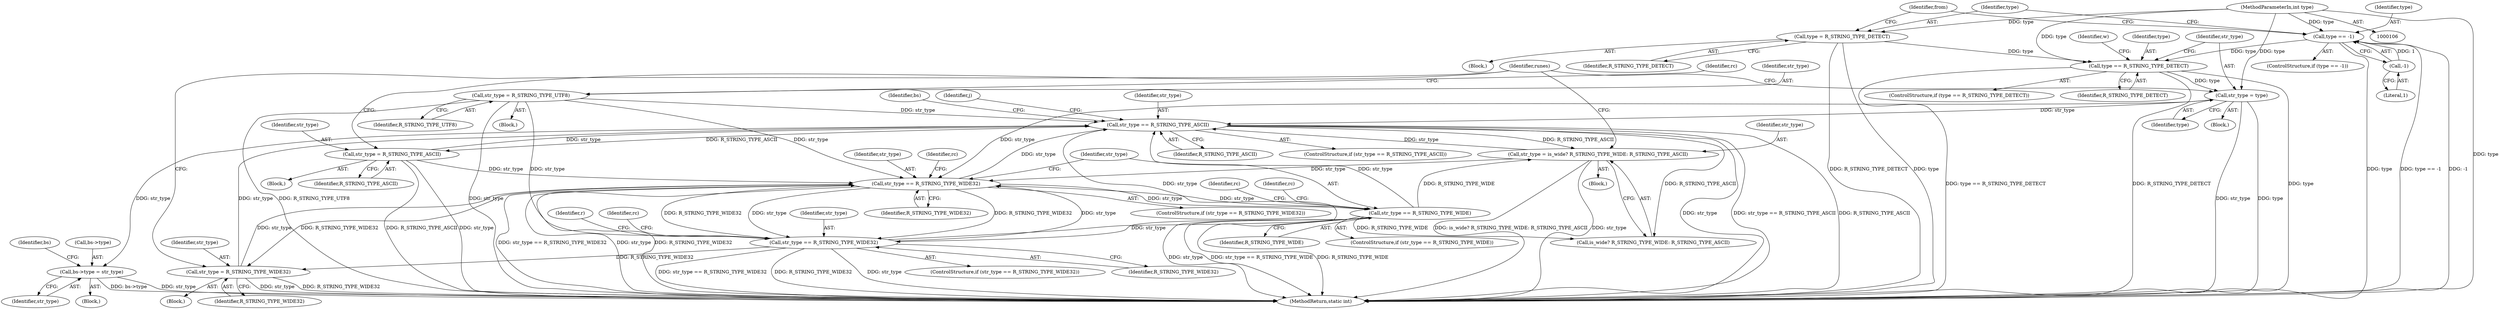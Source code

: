 digraph "0_radare2_3fcf41ed96ffa25b38029449520c8d0a198745f3@pointer" {
"1000570" [label="(Call,bs->type = str_type)"];
"1000518" [label="(Call,str_type == R_STRING_TYPE_ASCII)"];
"1000364" [label="(Call,str_type == R_STRING_TYPE_WIDE)"];
"1000339" [label="(Call,str_type == R_STRING_TYPE_WIDE32)"];
"1000293" [label="(Call,str_type = is_wide? R_STRING_TYPE_WIDE: R_STRING_TYPE_ASCII)"];
"1000306" [label="(Call,str_type = type)"];
"1000204" [label="(Call,type == R_STRING_TYPE_DETECT)"];
"1000137" [label="(Call,type = R_STRING_TYPE_DETECT)"];
"1000112" [label="(MethodParameterIn,int type)"];
"1000132" [label="(Call,type == -1)"];
"1000134" [label="(Call,-1)"];
"1000264" [label="(Call,str_type = R_STRING_TYPE_WIDE32)"];
"1000431" [label="(Call,str_type == R_STRING_TYPE_WIDE32)"];
"1000409" [label="(Call,str_type = R_STRING_TYPE_UTF8)"];
"1000301" [label="(Call,str_type = R_STRING_TYPE_ASCII)"];
"1000570" [label="(Call,bs->type = str_type)"];
"1000204" [label="(Call,type == R_STRING_TYPE_DETECT)"];
"1000520" [label="(Identifier,R_STRING_TYPE_ASCII)"];
"1000294" [label="(Identifier,str_type)"];
"1000133" [label="(Identifier,type)"];
"1000338" [label="(ControlStructure,if (str_type == R_STRING_TYPE_WIDE32))"];
"1000414" [label="(Identifier,rc)"];
"1000409" [label="(Call,str_type = R_STRING_TYPE_UTF8)"];
"1000137" [label="(Call,type = R_STRING_TYPE_DETECT)"];
"1000265" [label="(Identifier,str_type)"];
"1000366" [label="(Identifier,R_STRING_TYPE_WIDE)"];
"1000517" [label="(ControlStructure,if (str_type == R_STRING_TYPE_ASCII))"];
"1000134" [label="(Call,-1)"];
"1000263" [label="(Block,)"];
"1000210" [label="(Identifier,w)"];
"1000525" [label="(Identifier,j)"];
"1000411" [label="(Identifier,R_STRING_TYPE_UTF8)"];
"1000295" [label="(Call,is_wide? R_STRING_TYPE_WIDE: R_STRING_TYPE_ASCII)"];
"1000203" [label="(ControlStructure,if (type == R_STRING_TYPE_DETECT))"];
"1000264" [label="(Call,str_type = R_STRING_TYPE_WIDE32)"];
"1000433" [label="(Identifier,R_STRING_TYPE_WIDE32)"];
"1000142" [label="(Identifier,from)"];
"1000266" [label="(Identifier,R_STRING_TYPE_WIDE32)"];
"1000344" [label="(Identifier,rc)"];
"1000369" [label="(Identifier,rc)"];
"1000408" [label="(Block,)"];
"1000138" [label="(Identifier,type)"];
"1000392" [label="(Identifier,rc)"];
"1000341" [label="(Identifier,R_STRING_TYPE_WIDE32)"];
"1000410" [label="(Identifier,str_type)"];
"1000364" [label="(Call,str_type == R_STRING_TYPE_WIDE)"];
"1000205" [label="(Identifier,type)"];
"1000577" [label="(Identifier,bs)"];
"1000571" [label="(Call,bs->type)"];
"1000363" [label="(ControlStructure,if (str_type == R_STRING_TYPE_WIDE))"];
"1000302" [label="(Identifier,str_type)"];
"1000431" [label="(Call,str_type == R_STRING_TYPE_WIDE32)"];
"1000301" [label="(Call,str_type = R_STRING_TYPE_ASCII)"];
"1000135" [label="(Literal,1)"];
"1000112" [label="(MethodParameterIn,int type)"];
"1000432" [label="(Identifier,str_type)"];
"1000306" [label="(Call,str_type = type)"];
"1000516" [label="(Block,)"];
"1000519" [label="(Identifier,str_type)"];
"1000139" [label="(Identifier,R_STRING_TYPE_DETECT)"];
"1000518" [label="(Call,str_type == R_STRING_TYPE_ASCII)"];
"1000206" [label="(Identifier,R_STRING_TYPE_DETECT)"];
"1000437" [label="(Identifier,r)"];
"1000300" [label="(Block,)"];
"1000293" [label="(Call,str_type = is_wide? R_STRING_TYPE_WIDE: R_STRING_TYPE_ASCII)"];
"1000132" [label="(Call,type == -1)"];
"1000340" [label="(Identifier,str_type)"];
"1000701" [label="(MethodReturn,static int)"];
"1000268" [label="(Block,)"];
"1000365" [label="(Identifier,str_type)"];
"1000574" [label="(Identifier,str_type)"];
"1000430" [label="(ControlStructure,if (str_type == R_STRING_TYPE_WIDE32))"];
"1000303" [label="(Identifier,R_STRING_TYPE_ASCII)"];
"1000308" [label="(Identifier,type)"];
"1000305" [label="(Block,)"];
"1000307" [label="(Identifier,str_type)"];
"1000562" [label="(Identifier,bs)"];
"1000444" [label="(Identifier,rc)"];
"1000131" [label="(ControlStructure,if (type == -1))"];
"1000339" [label="(Call,str_type == R_STRING_TYPE_WIDE32)"];
"1000310" [label="(Identifier,runes)"];
"1000136" [label="(Block,)"];
"1000570" -> "1000516"  [label="AST: "];
"1000570" -> "1000574"  [label="CFG: "];
"1000571" -> "1000570"  [label="AST: "];
"1000574" -> "1000570"  [label="AST: "];
"1000577" -> "1000570"  [label="CFG: "];
"1000570" -> "1000701"  [label="DDG: bs->type"];
"1000570" -> "1000701"  [label="DDG: str_type"];
"1000518" -> "1000570"  [label="DDG: str_type"];
"1000518" -> "1000517"  [label="AST: "];
"1000518" -> "1000520"  [label="CFG: "];
"1000519" -> "1000518"  [label="AST: "];
"1000520" -> "1000518"  [label="AST: "];
"1000525" -> "1000518"  [label="CFG: "];
"1000562" -> "1000518"  [label="CFG: "];
"1000518" -> "1000701"  [label="DDG: R_STRING_TYPE_ASCII"];
"1000518" -> "1000701"  [label="DDG: str_type"];
"1000518" -> "1000701"  [label="DDG: str_type == R_STRING_TYPE_ASCII"];
"1000518" -> "1000293"  [label="DDG: R_STRING_TYPE_ASCII"];
"1000518" -> "1000295"  [label="DDG: R_STRING_TYPE_ASCII"];
"1000518" -> "1000301"  [label="DDG: R_STRING_TYPE_ASCII"];
"1000364" -> "1000518"  [label="DDG: str_type"];
"1000293" -> "1000518"  [label="DDG: str_type"];
"1000306" -> "1000518"  [label="DDG: str_type"];
"1000264" -> "1000518"  [label="DDG: str_type"];
"1000431" -> "1000518"  [label="DDG: str_type"];
"1000301" -> "1000518"  [label="DDG: str_type"];
"1000409" -> "1000518"  [label="DDG: str_type"];
"1000339" -> "1000518"  [label="DDG: str_type"];
"1000364" -> "1000363"  [label="AST: "];
"1000364" -> "1000366"  [label="CFG: "];
"1000365" -> "1000364"  [label="AST: "];
"1000366" -> "1000364"  [label="AST: "];
"1000369" -> "1000364"  [label="CFG: "];
"1000392" -> "1000364"  [label="CFG: "];
"1000364" -> "1000701"  [label="DDG: str_type"];
"1000364" -> "1000701"  [label="DDG: str_type == R_STRING_TYPE_WIDE"];
"1000364" -> "1000701"  [label="DDG: R_STRING_TYPE_WIDE"];
"1000364" -> "1000293"  [label="DDG: R_STRING_TYPE_WIDE"];
"1000364" -> "1000295"  [label="DDG: R_STRING_TYPE_WIDE"];
"1000364" -> "1000339"  [label="DDG: str_type"];
"1000339" -> "1000364"  [label="DDG: str_type"];
"1000364" -> "1000431"  [label="DDG: str_type"];
"1000339" -> "1000338"  [label="AST: "];
"1000339" -> "1000341"  [label="CFG: "];
"1000340" -> "1000339"  [label="AST: "];
"1000341" -> "1000339"  [label="AST: "];
"1000344" -> "1000339"  [label="CFG: "];
"1000365" -> "1000339"  [label="CFG: "];
"1000339" -> "1000701"  [label="DDG: str_type == R_STRING_TYPE_WIDE32"];
"1000339" -> "1000701"  [label="DDG: str_type"];
"1000339" -> "1000701"  [label="DDG: R_STRING_TYPE_WIDE32"];
"1000339" -> "1000264"  [label="DDG: R_STRING_TYPE_WIDE32"];
"1000293" -> "1000339"  [label="DDG: str_type"];
"1000306" -> "1000339"  [label="DDG: str_type"];
"1000264" -> "1000339"  [label="DDG: str_type"];
"1000431" -> "1000339"  [label="DDG: str_type"];
"1000431" -> "1000339"  [label="DDG: R_STRING_TYPE_WIDE32"];
"1000301" -> "1000339"  [label="DDG: str_type"];
"1000409" -> "1000339"  [label="DDG: str_type"];
"1000339" -> "1000431"  [label="DDG: str_type"];
"1000339" -> "1000431"  [label="DDG: R_STRING_TYPE_WIDE32"];
"1000293" -> "1000268"  [label="AST: "];
"1000293" -> "1000295"  [label="CFG: "];
"1000294" -> "1000293"  [label="AST: "];
"1000295" -> "1000293"  [label="AST: "];
"1000310" -> "1000293"  [label="CFG: "];
"1000293" -> "1000701"  [label="DDG: str_type"];
"1000293" -> "1000701"  [label="DDG: is_wide? R_STRING_TYPE_WIDE: R_STRING_TYPE_ASCII"];
"1000306" -> "1000305"  [label="AST: "];
"1000306" -> "1000308"  [label="CFG: "];
"1000307" -> "1000306"  [label="AST: "];
"1000308" -> "1000306"  [label="AST: "];
"1000310" -> "1000306"  [label="CFG: "];
"1000306" -> "1000701"  [label="DDG: str_type"];
"1000306" -> "1000701"  [label="DDG: type"];
"1000204" -> "1000306"  [label="DDG: type"];
"1000112" -> "1000306"  [label="DDG: type"];
"1000204" -> "1000203"  [label="AST: "];
"1000204" -> "1000206"  [label="CFG: "];
"1000205" -> "1000204"  [label="AST: "];
"1000206" -> "1000204"  [label="AST: "];
"1000210" -> "1000204"  [label="CFG: "];
"1000307" -> "1000204"  [label="CFG: "];
"1000204" -> "1000701"  [label="DDG: R_STRING_TYPE_DETECT"];
"1000204" -> "1000701"  [label="DDG: type"];
"1000204" -> "1000701"  [label="DDG: type == R_STRING_TYPE_DETECT"];
"1000137" -> "1000204"  [label="DDG: type"];
"1000132" -> "1000204"  [label="DDG: type"];
"1000112" -> "1000204"  [label="DDG: type"];
"1000137" -> "1000136"  [label="AST: "];
"1000137" -> "1000139"  [label="CFG: "];
"1000138" -> "1000137"  [label="AST: "];
"1000139" -> "1000137"  [label="AST: "];
"1000142" -> "1000137"  [label="CFG: "];
"1000137" -> "1000701"  [label="DDG: R_STRING_TYPE_DETECT"];
"1000137" -> "1000701"  [label="DDG: type"];
"1000112" -> "1000137"  [label="DDG: type"];
"1000112" -> "1000106"  [label="AST: "];
"1000112" -> "1000701"  [label="DDG: type"];
"1000112" -> "1000132"  [label="DDG: type"];
"1000132" -> "1000131"  [label="AST: "];
"1000132" -> "1000134"  [label="CFG: "];
"1000133" -> "1000132"  [label="AST: "];
"1000134" -> "1000132"  [label="AST: "];
"1000138" -> "1000132"  [label="CFG: "];
"1000142" -> "1000132"  [label="CFG: "];
"1000132" -> "1000701"  [label="DDG: type == -1"];
"1000132" -> "1000701"  [label="DDG: -1"];
"1000132" -> "1000701"  [label="DDG: type"];
"1000134" -> "1000132"  [label="DDG: 1"];
"1000134" -> "1000135"  [label="CFG: "];
"1000135" -> "1000134"  [label="AST: "];
"1000264" -> "1000263"  [label="AST: "];
"1000264" -> "1000266"  [label="CFG: "];
"1000265" -> "1000264"  [label="AST: "];
"1000266" -> "1000264"  [label="AST: "];
"1000310" -> "1000264"  [label="CFG: "];
"1000264" -> "1000701"  [label="DDG: str_type"];
"1000264" -> "1000701"  [label="DDG: R_STRING_TYPE_WIDE32"];
"1000431" -> "1000264"  [label="DDG: R_STRING_TYPE_WIDE32"];
"1000431" -> "1000430"  [label="AST: "];
"1000431" -> "1000433"  [label="CFG: "];
"1000432" -> "1000431"  [label="AST: "];
"1000433" -> "1000431"  [label="AST: "];
"1000437" -> "1000431"  [label="CFG: "];
"1000444" -> "1000431"  [label="CFG: "];
"1000431" -> "1000701"  [label="DDG: str_type"];
"1000431" -> "1000701"  [label="DDG: str_type == R_STRING_TYPE_WIDE32"];
"1000431" -> "1000701"  [label="DDG: R_STRING_TYPE_WIDE32"];
"1000409" -> "1000431"  [label="DDG: str_type"];
"1000409" -> "1000408"  [label="AST: "];
"1000409" -> "1000411"  [label="CFG: "];
"1000410" -> "1000409"  [label="AST: "];
"1000411" -> "1000409"  [label="AST: "];
"1000414" -> "1000409"  [label="CFG: "];
"1000409" -> "1000701"  [label="DDG: R_STRING_TYPE_UTF8"];
"1000409" -> "1000701"  [label="DDG: str_type"];
"1000301" -> "1000300"  [label="AST: "];
"1000301" -> "1000303"  [label="CFG: "];
"1000302" -> "1000301"  [label="AST: "];
"1000303" -> "1000301"  [label="AST: "];
"1000310" -> "1000301"  [label="CFG: "];
"1000301" -> "1000701"  [label="DDG: R_STRING_TYPE_ASCII"];
"1000301" -> "1000701"  [label="DDG: str_type"];
}
